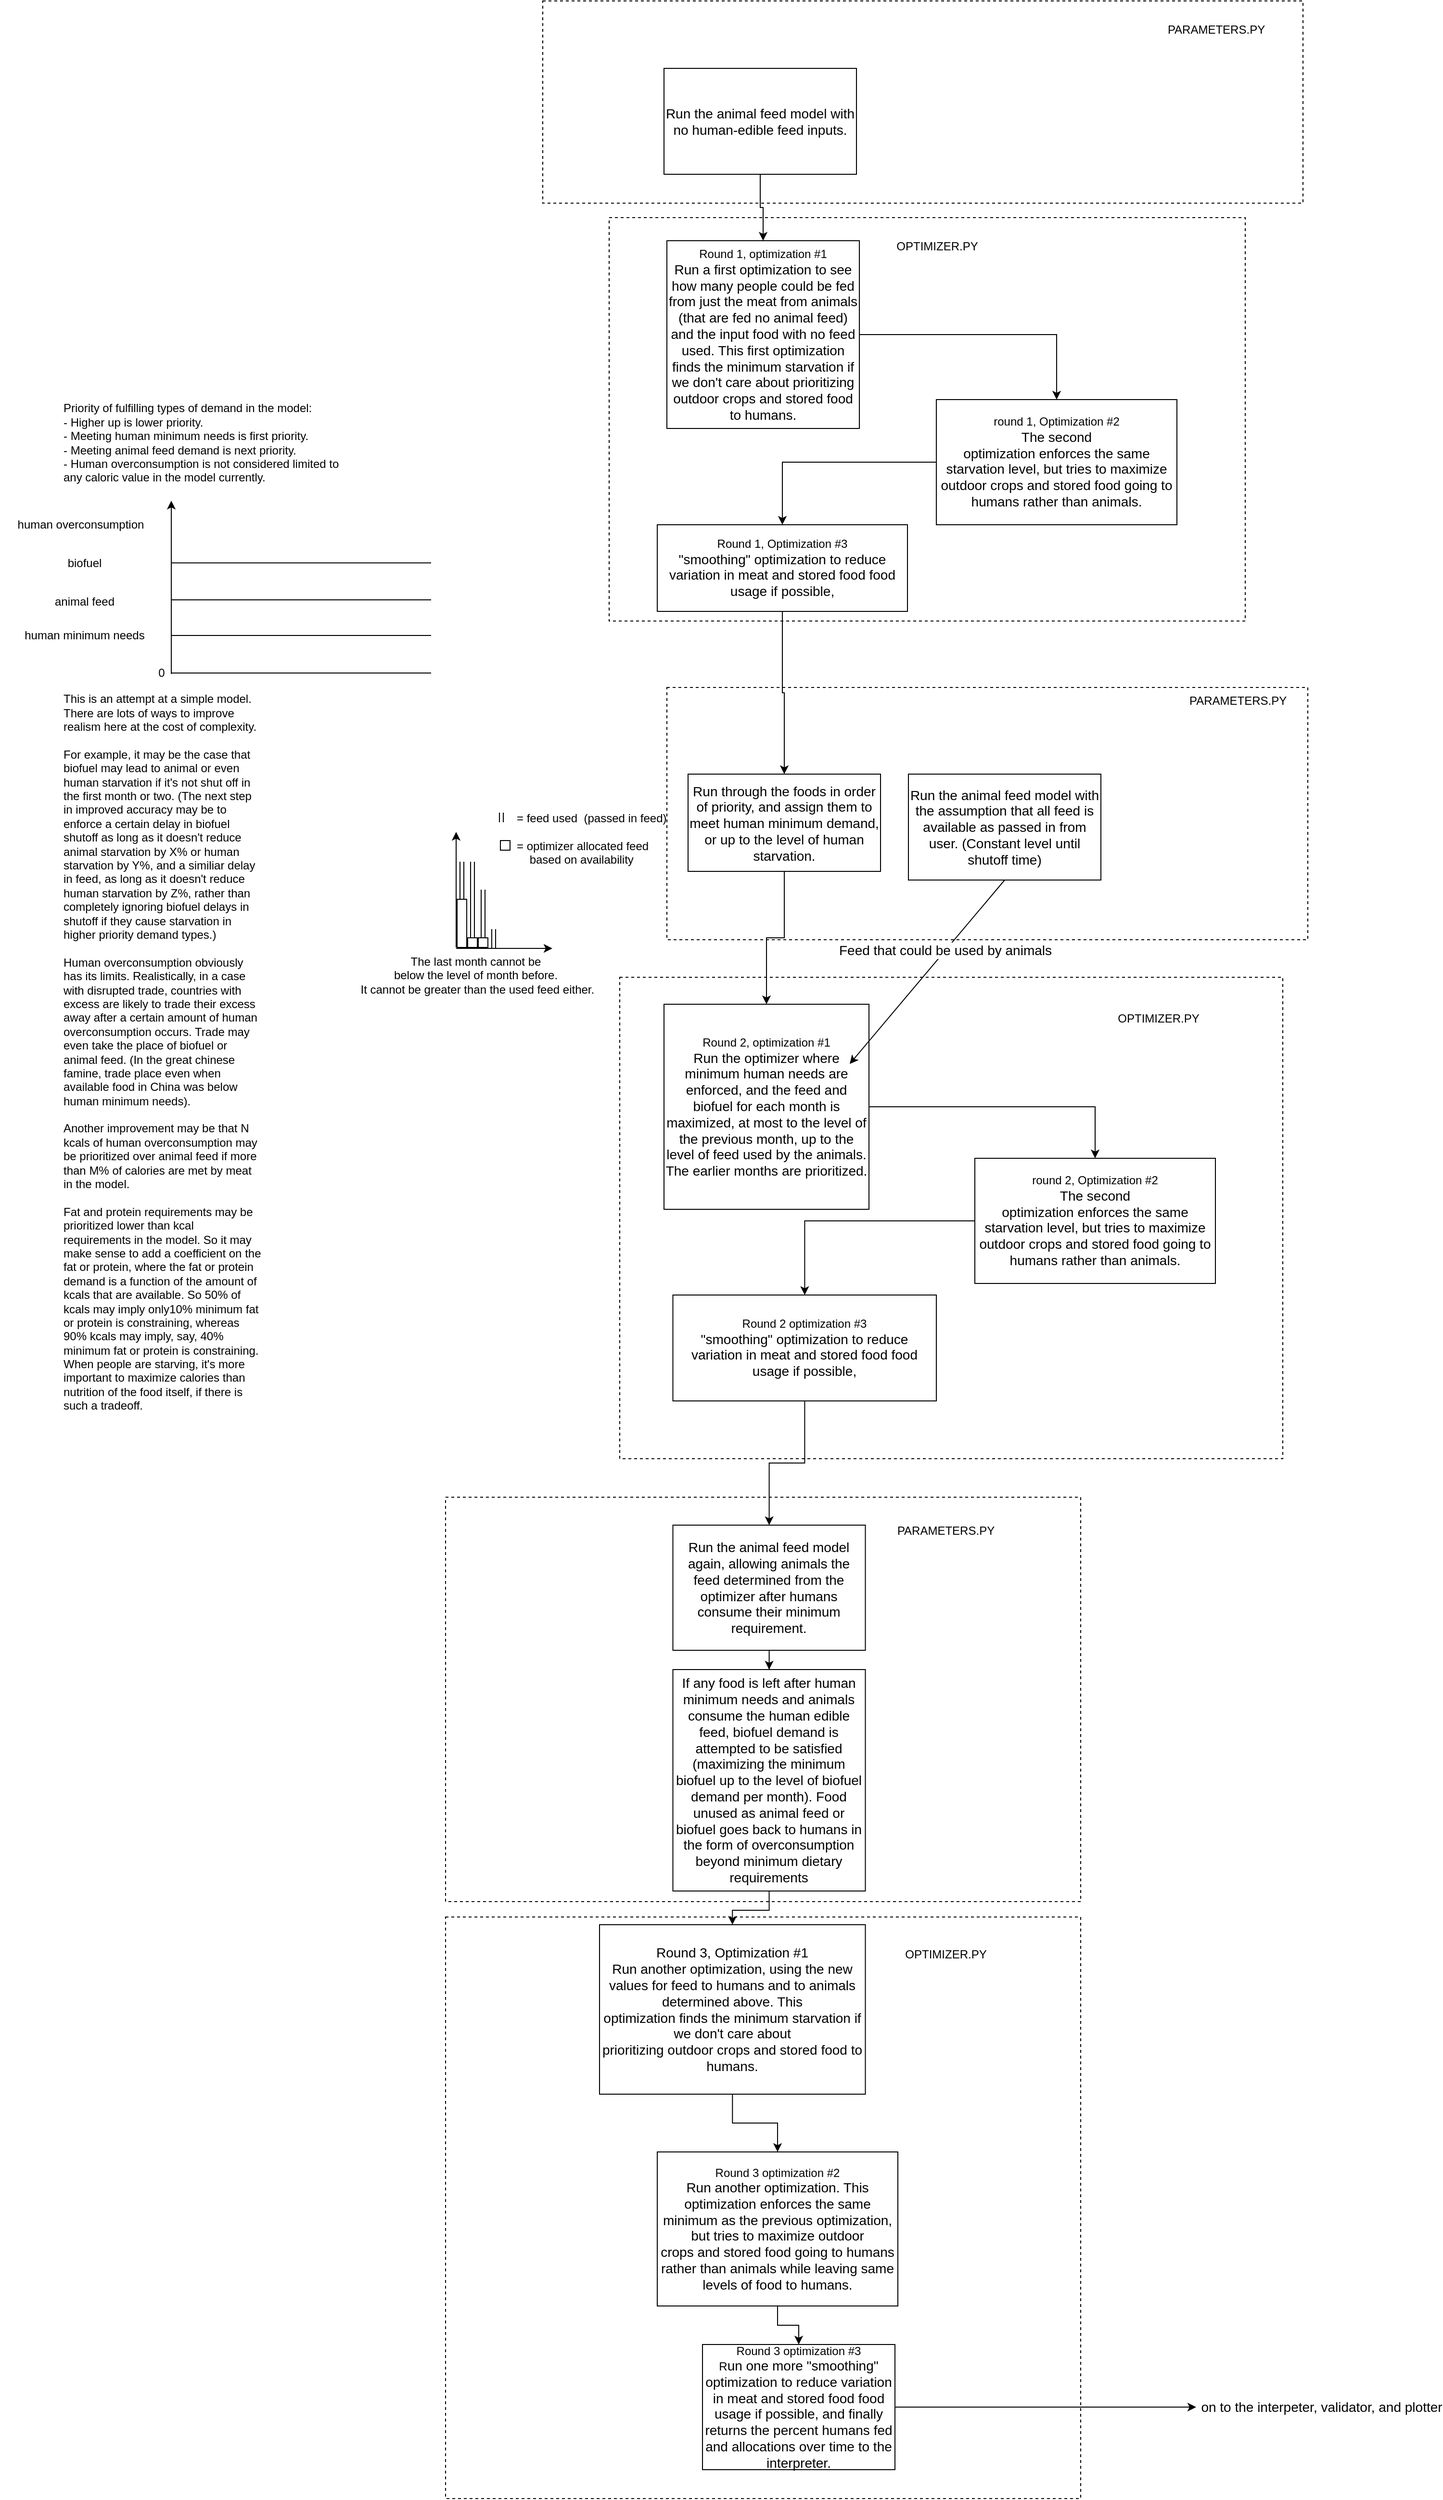 <mxfile version="22.1.16" type="github">
  <diagram name="Page-1" id="jVV0RAuZTFDPRcbFIyok">
    <mxGraphModel dx="1670" dy="3119" grid="1" gridSize="10" guides="1" tooltips="1" connect="1" arrows="1" fold="1" page="1" pageScale="1" pageWidth="1654" pageHeight="2336" math="0" shadow="0">
      <root>
        <mxCell id="0" />
        <mxCell id="1" parent="0" />
        <mxCell id="fFBPuynCDvpoVIscwh-X-29" value="" style="rounded=0;whiteSpace=wrap;html=1;labelBackgroundColor=none;fillColor=none;dashed=1;" parent="1" vertex="1">
          <mxGeometry x="741" y="980" width="689" height="500" as="geometry" />
        </mxCell>
        <mxCell id="fFBPuynCDvpoVIscwh-X-30" value="" style="rounded=0;whiteSpace=wrap;html=1;labelBackgroundColor=none;fillColor=none;dashed=1;" parent="1" vertex="1">
          <mxGeometry x="790" y="679" width="666" height="262" as="geometry" />
        </mxCell>
        <mxCell id="iWHlyYUsSo8P8iGn-lNc-51" value="" style="rounded=0;whiteSpace=wrap;html=1;labelBackgroundColor=none;fillColor=none;dashed=1;" parent="1" vertex="1">
          <mxGeometry x="730" y="191" width="661" height="419" as="geometry" />
        </mxCell>
        <mxCell id="iWHlyYUsSo8P8iGn-lNc-49" value="" style="rounded=0;whiteSpace=wrap;html=1;labelBackgroundColor=none;fillColor=none;dashed=1;" parent="1" vertex="1">
          <mxGeometry x="661" y="-34" width="790" height="210" as="geometry" />
        </mxCell>
        <mxCell id="iWHlyYUsSo8P8iGn-lNc-35" value="" style="rounded=0;whiteSpace=wrap;html=1;labelBackgroundColor=none;fillColor=none;dashed=1;" parent="1" vertex="1">
          <mxGeometry x="560" y="1520" width="660" height="420" as="geometry" />
        </mxCell>
        <mxCell id="iWHlyYUsSo8P8iGn-lNc-37" value="" style="rounded=0;whiteSpace=wrap;html=1;labelBackgroundColor=none;fillColor=none;dashed=1;" parent="1" vertex="1">
          <mxGeometry x="560" y="1956" width="660" height="604" as="geometry" />
        </mxCell>
        <mxCell id="iWHlyYUsSo8P8iGn-lNc-7" value="" style="edgeStyle=orthogonalEdgeStyle;rounded=0;orthogonalLoop=1;jettySize=auto;html=1;entryX=0.5;entryY=0;entryDx=0;entryDy=0;exitX=0.5;exitY=1;exitDx=0;exitDy=0;" parent="1" source="iWHlyYUsSo8P8iGn-lNc-29" target="iWHlyYUsSo8P8iGn-lNc-14" edge="1">
          <mxGeometry x="0.073" y="254" relative="1" as="geometry">
            <mxPoint x="890" y="1860" as="sourcePoint" />
            <mxPoint x="896.5" y="1980" as="targetPoint" />
            <Array as="points" />
            <mxPoint as="offset" />
          </mxGeometry>
        </mxCell>
        <mxCell id="iWHlyYUsSo8P8iGn-lNc-30" style="edgeStyle=orthogonalEdgeStyle;rounded=0;orthogonalLoop=1;jettySize=auto;html=1;entryX=0.5;entryY=0;entryDx=0;entryDy=0;" parent="1" source="iWHlyYUsSo8P8iGn-lNc-5" target="iWHlyYUsSo8P8iGn-lNc-29" edge="1">
          <mxGeometry relative="1" as="geometry" />
        </mxCell>
        <mxCell id="iWHlyYUsSo8P8iGn-lNc-5" value="&lt;font style=&quot;font-size: 14px;&quot;&gt;Run the animal feed model again, allowing animals the feed determined from the optimizer after humans consume their minimum requirement.&lt;/font&gt;" style="rounded=0;whiteSpace=wrap;html=1;" parent="1" vertex="1">
          <mxGeometry x="796.25" y="1549" width="200" height="130" as="geometry" />
        </mxCell>
        <mxCell id="5b77aljqS2cWQifpjOui-2" style="edgeStyle=orthogonalEdgeStyle;rounded=0;orthogonalLoop=1;jettySize=auto;html=1;entryX=0.5;entryY=0;entryDx=0;entryDy=0;" edge="1" parent="1" source="iWHlyYUsSo8P8iGn-lNc-12" target="5b77aljqS2cWQifpjOui-1">
          <mxGeometry relative="1" as="geometry" />
        </mxCell>
        <mxCell id="iWHlyYUsSo8P8iGn-lNc-12" value="Round 1, optimization #1&lt;br&gt;&lt;font style=&quot;font-size: 14px;&quot;&gt;Run a first optimization to see how many people could be fed from just the meat from animals (that are fed no animal feed) and the input food with no feed used. This first optimization finds the minimum starvation if we don&#39;t care about prioritizing outdoor crops and stored food to humans. &lt;br&gt;&lt;/font&gt;" style="rounded=0;whiteSpace=wrap;html=1;" parent="1" vertex="1">
          <mxGeometry x="790" y="215" width="200" height="195" as="geometry" />
        </mxCell>
        <mxCell id="5b77aljqS2cWQifpjOui-15" style="edgeStyle=orthogonalEdgeStyle;rounded=0;orthogonalLoop=1;jettySize=auto;html=1;" edge="1" parent="1" source="iWHlyYUsSo8P8iGn-lNc-14" target="5b77aljqS2cWQifpjOui-14">
          <mxGeometry relative="1" as="geometry" />
        </mxCell>
        <mxCell id="iWHlyYUsSo8P8iGn-lNc-14" value="&lt;div&gt;&lt;font style=&quot;font-size: 14px;&quot;&gt;Round 3, Optimization #1&lt;br&gt;&lt;/font&gt;&lt;/div&gt;&lt;div&gt;&lt;font style=&quot;font-size: 14px;&quot;&gt;Run another optimization, using the new values for feed to humans and to animals determined above&lt;/font&gt;&lt;font style=&quot;font-size: 14px;&quot;&gt;. This&lt;br&gt;&lt;/font&gt;&lt;/div&gt;&lt;font style=&quot;font-size: 14px;&quot;&gt; optimization finds the minimum starvation if we don&#39;t care about &lt;br&gt;prioritizing outdoor crops and stored food to humans. &lt;br&gt;&lt;/font&gt;" style="rounded=0;whiteSpace=wrap;html=1;" parent="1" vertex="1">
          <mxGeometry x="720" y="1964" width="276.25" height="176" as="geometry" />
        </mxCell>
        <mxCell id="iWHlyYUsSo8P8iGn-lNc-16" style="edgeStyle=orthogonalEdgeStyle;rounded=0;orthogonalLoop=1;jettySize=auto;html=1;entryX=0.5;entryY=0;entryDx=0;entryDy=0;" parent="1" source="iWHlyYUsSo8P8iGn-lNc-15" target="iWHlyYUsSo8P8iGn-lNc-12" edge="1">
          <mxGeometry relative="1" as="geometry" />
        </mxCell>
        <mxCell id="iWHlyYUsSo8P8iGn-lNc-15" value="&lt;font style=&quot;font-size: 14px;&quot;&gt;Run the animal feed model with no human-edible feed inputs.&lt;br&gt;&lt;/font&gt;" style="rounded=0;whiteSpace=wrap;html=1;" parent="1" vertex="1">
          <mxGeometry x="787" y="36" width="200" height="110" as="geometry" />
        </mxCell>
        <mxCell id="iWHlyYUsSo8P8iGn-lNc-33" value="" style="edgeStyle=orthogonalEdgeStyle;rounded=0;orthogonalLoop=1;jettySize=auto;html=1;" parent="1" source="iWHlyYUsSo8P8iGn-lNc-18" edge="1">
          <mxGeometry x="1" y="-12" relative="1" as="geometry">
            <mxPoint x="1340" y="2465" as="targetPoint" />
            <mxPoint x="10" y="-5" as="offset" />
          </mxGeometry>
        </mxCell>
        <mxCell id="iWHlyYUsSo8P8iGn-lNc-34" value="&lt;font style=&quot;font-size: 14px;&quot;&gt;on to the interpeter, validator, and plotter&lt;/font&gt;" style="edgeLabel;html=1;align=center;verticalAlign=middle;resizable=0;points=[];" parent="iWHlyYUsSo8P8iGn-lNc-33" vertex="1" connectable="0">
          <mxGeometry x="-0.026" y="-1" relative="1" as="geometry">
            <mxPoint x="290" y="-1" as="offset" />
          </mxGeometry>
        </mxCell>
        <mxCell id="iWHlyYUsSo8P8iGn-lNc-18" value="Round 3 optimization #3&lt;br&gt;R&lt;font style=&quot;font-size: 14px;&quot;&gt;un one more &quot;smoothing&quot; optimization to reduce variation in meat and stored food food usage if possible, and finally returns the percent humans fed and allocations over time to the interpreter.&lt;br&gt;&lt;/font&gt;" style="rounded=0;whiteSpace=wrap;html=1;" parent="1" vertex="1">
          <mxGeometry x="827" y="2400" width="200" height="130" as="geometry" />
        </mxCell>
        <mxCell id="iWHlyYUsSo8P8iGn-lNc-29" value="&lt;font style=&quot;font-size: 14px;&quot;&gt;If any food is left after human minimum needs and animals consume the human edible feed, biofuel demand is attempted to be satisfied (maximizing the minimum biofuel up to the level of biofuel demand per month).&lt;/font&gt;&lt;font style=&quot;font-size: 14px;&quot;&gt; Food unused as animal feed or biofuel goes back to humans in the form of overconsumption beyond minimum dietary requirements&lt;/font&gt;" style="rounded=0;whiteSpace=wrap;html=1;" parent="1" vertex="1">
          <mxGeometry x="796.25" y="1699" width="200" height="230" as="geometry" />
        </mxCell>
        <mxCell id="iWHlyYUsSo8P8iGn-lNc-39" value="OPTIMIZER.PY" style="text;html=1;strokeColor=none;fillColor=none;align=center;verticalAlign=middle;whiteSpace=wrap;rounded=0;" parent="1" vertex="1">
          <mxGeometry x="1050" y="1980" width="60" height="30" as="geometry" />
        </mxCell>
        <mxCell id="iWHlyYUsSo8P8iGn-lNc-41" value="PARAMETERS.PY" style="text;html=1;strokeColor=none;fillColor=none;align=center;verticalAlign=middle;whiteSpace=wrap;rounded=0;" parent="1" vertex="1">
          <mxGeometry x="1050" y="1540" width="60" height="30" as="geometry" />
        </mxCell>
        <mxCell id="iWHlyYUsSo8P8iGn-lNc-50" value="PARAMETERS.PY" style="text;html=1;strokeColor=none;fillColor=none;align=center;verticalAlign=middle;whiteSpace=wrap;rounded=0;" parent="1" vertex="1">
          <mxGeometry x="1331" y="-19" width="60" height="30" as="geometry" />
        </mxCell>
        <mxCell id="iWHlyYUsSo8P8iGn-lNc-52" value="OPTIMIZER.PY" style="text;html=1;strokeColor=none;fillColor=none;align=center;verticalAlign=middle;whiteSpace=wrap;rounded=0;" parent="1" vertex="1">
          <mxGeometry x="1041" y="206" width="60" height="30" as="geometry" />
        </mxCell>
        <mxCell id="iWHlyYUsSo8P8iGn-lNc-53" value="" style="endArrow=classic;html=1;rounded=0;" parent="1" edge="1">
          <mxGeometry width="50" height="50" relative="1" as="geometry">
            <mxPoint x="275" y="665" as="sourcePoint" />
            <mxPoint x="275" y="485" as="targetPoint" />
          </mxGeometry>
        </mxCell>
        <mxCell id="iWHlyYUsSo8P8iGn-lNc-56" value="" style="endArrow=none;html=1;rounded=0;" parent="1" edge="1">
          <mxGeometry width="50" height="50" relative="1" as="geometry">
            <mxPoint x="275" y="625" as="sourcePoint" />
            <mxPoint x="545" y="625" as="targetPoint" />
          </mxGeometry>
        </mxCell>
        <mxCell id="iWHlyYUsSo8P8iGn-lNc-57" value="" style="endArrow=none;html=1;rounded=0;" parent="1" edge="1">
          <mxGeometry width="50" height="50" relative="1" as="geometry">
            <mxPoint x="275" y="588" as="sourcePoint" />
            <mxPoint x="545" y="588" as="targetPoint" />
          </mxGeometry>
        </mxCell>
        <mxCell id="iWHlyYUsSo8P8iGn-lNc-58" value="human minimum needs" style="text;html=1;strokeColor=none;fillColor=none;align=center;verticalAlign=middle;whiteSpace=wrap;rounded=0;" parent="1" vertex="1">
          <mxGeometry x="97" y="610" width="176" height="30" as="geometry" />
        </mxCell>
        <mxCell id="iWHlyYUsSo8P8iGn-lNc-59" value="animal feed" style="text;html=1;strokeColor=none;fillColor=none;align=center;verticalAlign=middle;whiteSpace=wrap;rounded=0;" parent="1" vertex="1">
          <mxGeometry x="140" y="575" width="90" height="30" as="geometry" />
        </mxCell>
        <mxCell id="iWHlyYUsSo8P8iGn-lNc-60" value="biofuel" style="text;html=1;strokeColor=none;fillColor=none;align=center;verticalAlign=middle;whiteSpace=wrap;rounded=0;" parent="1" vertex="1">
          <mxGeometry x="155" y="535" width="60" height="30" as="geometry" />
        </mxCell>
        <mxCell id="iWHlyYUsSo8P8iGn-lNc-61" value="" style="endArrow=none;html=1;rounded=0;" parent="1" edge="1">
          <mxGeometry width="50" height="50" relative="1" as="geometry">
            <mxPoint x="275" y="549.64" as="sourcePoint" />
            <mxPoint x="545" y="549.64" as="targetPoint" />
          </mxGeometry>
        </mxCell>
        <mxCell id="iWHlyYUsSo8P8iGn-lNc-62" value="human overconsumption" style="text;html=1;strokeColor=none;fillColor=none;align=center;verticalAlign=middle;whiteSpace=wrap;rounded=0;" parent="1" vertex="1">
          <mxGeometry x="101" y="495" width="160" height="30" as="geometry" />
        </mxCell>
        <mxCell id="iWHlyYUsSo8P8iGn-lNc-63" value="" style="endArrow=none;html=1;rounded=0;" parent="1" edge="1">
          <mxGeometry width="50" height="50" relative="1" as="geometry">
            <mxPoint x="275" y="664" as="sourcePoint" />
            <mxPoint x="545" y="664" as="targetPoint" />
          </mxGeometry>
        </mxCell>
        <mxCell id="iWHlyYUsSo8P8iGn-lNc-64" value="0" style="text;html=1;strokeColor=none;fillColor=none;align=center;verticalAlign=middle;whiteSpace=wrap;rounded=0;" parent="1" vertex="1">
          <mxGeometry x="215" y="649" width="100" height="30" as="geometry" />
        </mxCell>
        <mxCell id="iWHlyYUsSo8P8iGn-lNc-65" value="Priority of fulfilling types of demand in the model:&lt;br&gt;- Higher up is lower priority.&lt;br&gt;&lt;div&gt;- Meeting human minimum needs is first priority.&lt;/div&gt;&lt;div&gt;- Meeting animal feed demand is next priority.&lt;br&gt;&lt;/div&gt;- Human overconsumption is not considered limited to any caloric value in the model currently." style="text;html=1;strokeColor=none;fillColor=none;align=left;verticalAlign=middle;whiteSpace=wrap;rounded=0;" parent="1" vertex="1">
          <mxGeometry x="161" y="375" width="310" height="100" as="geometry" />
        </mxCell>
        <mxCell id="iWHlyYUsSo8P8iGn-lNc-66" value="This is an attempt at a simple model. There are lots of ways to improve realism here at the cost of complexity.&lt;br&gt;&lt;br&gt;&lt;div&gt;For example, it may be the case that biofuel may lead to animal or even human starvation if it&#39;s not shut off in the first month or two. (The next step in improved accuracy may be to enforce a certain delay in biofuel shutoff as long as it doesn&#39;t reduce animal starvation by X% or human starvation by Y%, and a similiar delay in feed, as long as it doesn&#39;t reduce human starvation by Z%, rather than completely ignoring biofuel delays in shutoff if they cause starvation in higher priority demand types.)&lt;/div&gt;&lt;br&gt;&lt;div&gt;Human overconsumption obviously has its limits. Realistically, in a case with disrupted trade, countries with excess are likely to trade their excess away after a certain amount of human overconsumption occurs. Trade may even take the place of biofuel or animal feed. (In the great chinese famine, trade  place even when available food in China was below human minimum needs).&lt;br&gt;&lt;br&gt;Another improvement may be that N kcals of human overconsumption may be prioritized over animal feed if more than M% of calories are met by meat in the model.&amp;nbsp; &lt;br&gt;&lt;/div&gt;&lt;div&gt;&lt;br&gt;Fat and protein requirements may be prioritized lower than kcal requirements in the model. So it may make sense to add a coefficient on the fat or protein, where the fat or protein demand is a function of the amount of kcals that are available. So 50% of kcals may imply only10% minimum fat or protein is constraining, whereas 90% kcals may imply, say, 40% minimum fat or protein is constraining. When people are starving, it&#39;s more important to maximize calories than nutrition of the food itself, if there is such a tradeoff.&lt;br&gt;&lt;/div&gt;" style="text;html=1;strokeColor=none;fillColor=none;align=left;verticalAlign=middle;whiteSpace=wrap;rounded=0;" parent="1" vertex="1">
          <mxGeometry x="161" y="688" width="210" height="740" as="geometry" />
        </mxCell>
        <mxCell id="fFBPuynCDvpoVIscwh-X-1" value="&lt;font style=&quot;font-size: 14px;&quot;&gt;Run the animal feed model with the assumption that all feed is available as passed in from user. (Constant level until shutoff time)&lt;br&gt;&lt;/font&gt;" style="rounded=0;whiteSpace=wrap;html=1;" parent="1" vertex="1">
          <mxGeometry x="1041" y="769" width="200" height="110" as="geometry" />
        </mxCell>
        <mxCell id="5b77aljqS2cWQifpjOui-11" style="edgeStyle=orthogonalEdgeStyle;rounded=0;orthogonalLoop=1;jettySize=auto;html=1;entryX=0.5;entryY=0;entryDx=0;entryDy=0;" edge="1" parent="1" source="fFBPuynCDvpoVIscwh-X-3" target="5b77aljqS2cWQifpjOui-10">
          <mxGeometry relative="1" as="geometry" />
        </mxCell>
        <mxCell id="fFBPuynCDvpoVIscwh-X-3" value="Round 2, optimization #1&lt;br&gt;&lt;div&gt;&lt;font style=&quot;font-size: 14px;&quot;&gt;Run the optimizer where minimum human needs are enforced, and the feed and biofuel for each month is maximized, at most to the level of the previous month, up to the level of feed used by the animals.&lt;/font&gt;&lt;/div&gt;&lt;font style=&quot;font-size: 14px;&quot;&gt;The earlier months are prioritized.&lt;br&gt;&lt;/font&gt;" style="whiteSpace=wrap;html=1;aspect=fixed;" parent="1" vertex="1">
          <mxGeometry x="787" y="1008" width="213" height="213" as="geometry" />
        </mxCell>
        <mxCell id="fFBPuynCDvpoVIscwh-X-5" value="" style="endArrow=classic;html=1;rounded=0;entryX=1;entryY=0.5;entryDx=0;entryDy=0;exitX=0.5;exitY=1;exitDx=0;exitDy=0;" parent="1" source="fFBPuynCDvpoVIscwh-X-1" edge="1">
          <mxGeometry width="50" height="50" relative="1" as="geometry">
            <mxPoint x="1278" y="1070" as="sourcePoint" />
            <mxPoint x="980" y="1070" as="targetPoint" />
          </mxGeometry>
        </mxCell>
        <mxCell id="fFBPuynCDvpoVIscwh-X-27" value="&lt;font style=&quot;font-size: 14px;&quot;&gt;&lt;font style=&quot;font-size: 14px;&quot;&gt;Feed that could be used by animals&lt;/font&gt;&lt;/font&gt;" style="edgeLabel;html=1;align=center;verticalAlign=middle;resizable=0;points=[];" parent="fFBPuynCDvpoVIscwh-X-5" vertex="1" connectable="0">
          <mxGeometry x="-0.236" y="-1" relative="1" as="geometry">
            <mxPoint as="offset" />
          </mxGeometry>
        </mxCell>
        <mxCell id="fFBPuynCDvpoVIscwh-X-7" value="" style="endArrow=classic;html=1;rounded=0;" parent="1" edge="1">
          <mxGeometry width="50" height="50" relative="1" as="geometry">
            <mxPoint x="571" y="950" as="sourcePoint" />
            <mxPoint x="671" y="950" as="targetPoint" />
          </mxGeometry>
        </mxCell>
        <mxCell id="fFBPuynCDvpoVIscwh-X-8" value="" style="endArrow=classic;html=1;rounded=0;" parent="1" edge="1">
          <mxGeometry width="50" height="50" relative="1" as="geometry">
            <mxPoint x="571" y="949" as="sourcePoint" />
            <mxPoint x="571" y="829" as="targetPoint" />
          </mxGeometry>
        </mxCell>
        <mxCell id="fFBPuynCDvpoVIscwh-X-10" value="" style="shape=link;html=1;rounded=0;labelBorderColor=default;labelBackgroundColor=#050505;" parent="1" edge="1">
          <mxGeometry width="100" relative="1" as="geometry">
            <mxPoint x="577" y="950" as="sourcePoint" />
            <mxPoint x="577" y="860" as="targetPoint" />
          </mxGeometry>
        </mxCell>
        <mxCell id="fFBPuynCDvpoVIscwh-X-11" value="" style="shape=link;html=1;rounded=0;labelBorderColor=default;labelBackgroundColor=#050505;fillColor=#fff2cc;strokeColor=#000000;" parent="1" edge="1">
          <mxGeometry width="100" relative="1" as="geometry">
            <mxPoint x="588" y="950" as="sourcePoint" />
            <mxPoint x="588" y="860" as="targetPoint" />
          </mxGeometry>
        </mxCell>
        <mxCell id="fFBPuynCDvpoVIscwh-X-12" value="" style="shape=link;html=1;rounded=0;labelBorderColor=default;labelBackgroundColor=#050505;" parent="1" edge="1">
          <mxGeometry width="100" relative="1" as="geometry">
            <mxPoint x="599" y="950" as="sourcePoint" />
            <mxPoint x="599" y="889" as="targetPoint" />
          </mxGeometry>
        </mxCell>
        <mxCell id="fFBPuynCDvpoVIscwh-X-13" value="" style="shape=link;html=1;rounded=0;labelBorderColor=default;labelBackgroundColor=#050505;" parent="1" edge="1">
          <mxGeometry width="100" relative="1" as="geometry">
            <mxPoint x="610" y="950" as="sourcePoint" />
            <mxPoint x="610" y="930" as="targetPoint" />
          </mxGeometry>
        </mxCell>
        <mxCell id="fFBPuynCDvpoVIscwh-X-17" value="" style="rounded=0;whiteSpace=wrap;html=1;" parent="1" vertex="1">
          <mxGeometry x="572" y="899" width="10" height="50" as="geometry" />
        </mxCell>
        <mxCell id="fFBPuynCDvpoVIscwh-X-19" value="" style="rounded=0;whiteSpace=wrap;html=1;movable=1;resizable=1;rotatable=1;deletable=1;editable=1;locked=0;connectable=1;" parent="1" vertex="1">
          <mxGeometry x="583" y="939" width="10" height="10" as="geometry" />
        </mxCell>
        <mxCell id="fFBPuynCDvpoVIscwh-X-20" value="" style="rounded=0;whiteSpace=wrap;html=1;movable=1;resizable=1;rotatable=1;deletable=1;editable=1;locked=0;connectable=1;" parent="1" vertex="1">
          <mxGeometry x="594" y="939" width="10" height="10" as="geometry" />
        </mxCell>
        <mxCell id="fFBPuynCDvpoVIscwh-X-21" value="" style="shape=link;html=1;rounded=0;labelBorderColor=default;labelBackgroundColor=#050505;" parent="1" edge="1">
          <mxGeometry width="100" relative="1" as="geometry">
            <mxPoint x="618" y="819" as="sourcePoint" />
            <mxPoint x="618" y="809" as="targetPoint" />
          </mxGeometry>
        </mxCell>
        <mxCell id="fFBPuynCDvpoVIscwh-X-22" value="&lt;div align=&quot;left&quot;&gt;= feed used&amp;nbsp; (passed in feed)&amp;nbsp; &lt;br&gt;&lt;/div&gt;&lt;div align=&quot;left&quot;&gt;&lt;br&gt;&lt;/div&gt;&lt;div align=&quot;left&quot;&gt;= optimizer allocated feed&lt;br&gt;&lt;/div&gt;&amp;nbsp;&amp;nbsp;&amp;nbsp; based on availability" style="text;html=1;align=left;verticalAlign=middle;resizable=0;points=[];autosize=1;strokeColor=none;fillColor=none;" parent="1" vertex="1">
          <mxGeometry x="632" y="801" width="180" height="70" as="geometry" />
        </mxCell>
        <mxCell id="fFBPuynCDvpoVIscwh-X-23" value="" style="rounded=0;whiteSpace=wrap;html=1;movable=1;resizable=1;rotatable=1;deletable=1;editable=1;locked=0;connectable=1;" parent="1" vertex="1">
          <mxGeometry x="617" y="838" width="10" height="10" as="geometry" />
        </mxCell>
        <mxCell id="fFBPuynCDvpoVIscwh-X-24" value="&lt;div&gt;The last month cannot be &lt;br&gt;&lt;/div&gt;&lt;div&gt;below the level of month before.&lt;/div&gt;&amp;nbsp;It cannot be greater than the used feed either." style="text;html=1;align=center;verticalAlign=middle;resizable=0;points=[];autosize=1;strokeColor=none;fillColor=none;" parent="1" vertex="1">
          <mxGeometry x="456" y="948" width="270" height="60" as="geometry" />
        </mxCell>
        <mxCell id="fFBPuynCDvpoVIscwh-X-33" style="edgeStyle=orthogonalEdgeStyle;rounded=0;orthogonalLoop=1;jettySize=auto;html=1;" parent="1" source="fFBPuynCDvpoVIscwh-X-25" target="fFBPuynCDvpoVIscwh-X-3" edge="1">
          <mxGeometry relative="1" as="geometry" />
        </mxCell>
        <mxCell id="fFBPuynCDvpoVIscwh-X-25" value="&lt;font style=&quot;font-size: 14px;&quot;&gt;Run through the foods in order of priority, and assign them to meet human minimum demand, or up to the level of human starvation.&lt;/font&gt;" style="rounded=0;whiteSpace=wrap;html=1;" parent="1" vertex="1">
          <mxGeometry x="812" y="769" width="200" height="101" as="geometry" />
        </mxCell>
        <UserObject label="PARAMETERS.PY" link="PARAMETERS.PY" id="fFBPuynCDvpoVIscwh-X-35">
          <mxCell style="text;whiteSpace=wrap;html=1;" parent="1" vertex="1">
            <mxGeometry x="1331" y="679" width="130" height="40" as="geometry" />
          </mxCell>
        </UserObject>
        <mxCell id="fFBPuynCDvpoVIscwh-X-36" value="OPTIMIZER.PY" style="text;html=1;strokeColor=none;fillColor=none;align=center;verticalAlign=middle;whiteSpace=wrap;rounded=0;" parent="1" vertex="1">
          <mxGeometry x="1271" y="1008" width="60" height="30" as="geometry" />
        </mxCell>
        <mxCell id="5b77aljqS2cWQifpjOui-4" style="edgeStyle=orthogonalEdgeStyle;rounded=0;orthogonalLoop=1;jettySize=auto;html=1;entryX=0.5;entryY=0;entryDx=0;entryDy=0;" edge="1" parent="1" source="5b77aljqS2cWQifpjOui-1" target="5b77aljqS2cWQifpjOui-3">
          <mxGeometry relative="1" as="geometry" />
        </mxCell>
        <mxCell id="5b77aljqS2cWQifpjOui-1" value=" round 1, Optimization #2&lt;br&gt;&lt;font style=&quot;font-size: 14px;&quot;&gt;The second &lt;br&gt;optimization enforces the same starvation level, but tries to maximize &lt;br&gt;outdoor crops and stored food going to humans rather than animals.&lt;/font&gt;" style="rounded=0;whiteSpace=wrap;html=1;" vertex="1" parent="1">
          <mxGeometry x="1070" y="380" width="250" height="130" as="geometry" />
        </mxCell>
        <mxCell id="5b77aljqS2cWQifpjOui-5" style="edgeStyle=orthogonalEdgeStyle;rounded=0;orthogonalLoop=1;jettySize=auto;html=1;" edge="1" parent="1" source="5b77aljqS2cWQifpjOui-3" target="fFBPuynCDvpoVIscwh-X-25">
          <mxGeometry relative="1" as="geometry" />
        </mxCell>
        <mxCell id="5b77aljqS2cWQifpjOui-3" value="Round 1, Optimization #3&lt;br&gt;&lt;div&gt;&lt;font style=&quot;font-size: 14px;&quot;&gt;&quot;smoothing&quot; optimization to reduce variation in meat and stored food food usage if possible, &lt;/font&gt;&lt;/div&gt;" style="rounded=0;whiteSpace=wrap;html=1;" vertex="1" parent="1">
          <mxGeometry x="780" y="510" width="260" height="90" as="geometry" />
        </mxCell>
        <mxCell id="5b77aljqS2cWQifpjOui-13" style="edgeStyle=orthogonalEdgeStyle;rounded=0;orthogonalLoop=1;jettySize=auto;html=1;" edge="1" parent="1" source="5b77aljqS2cWQifpjOui-9" target="iWHlyYUsSo8P8iGn-lNc-5">
          <mxGeometry relative="1" as="geometry" />
        </mxCell>
        <mxCell id="5b77aljqS2cWQifpjOui-9" value="&lt;div&gt;Round 2 optimization #3&lt;br&gt;&lt;/div&gt;&lt;div&gt;&lt;font style=&quot;font-size: 14px;&quot;&gt;&quot;smoothing&quot; optimization to reduce variation in meat and stored food food usage if possible, &lt;/font&gt;&lt;/div&gt;" style="rounded=0;whiteSpace=wrap;html=1;" vertex="1" parent="1">
          <mxGeometry x="796.25" y="1310" width="273.75" height="110" as="geometry" />
        </mxCell>
        <mxCell id="5b77aljqS2cWQifpjOui-12" style="edgeStyle=orthogonalEdgeStyle;rounded=0;orthogonalLoop=1;jettySize=auto;html=1;" edge="1" parent="1" source="5b77aljqS2cWQifpjOui-10" target="5b77aljqS2cWQifpjOui-9">
          <mxGeometry relative="1" as="geometry" />
        </mxCell>
        <mxCell id="5b77aljqS2cWQifpjOui-10" value=" round 2, Optimization #2&lt;br&gt;&lt;font style=&quot;font-size: 14px;&quot;&gt;The second &lt;br&gt;optimization enforces the same starvation level, but tries to maximize &lt;br&gt;outdoor crops and stored food going to humans rather than animals.&lt;/font&gt;" style="rounded=0;whiteSpace=wrap;html=1;" vertex="1" parent="1">
          <mxGeometry x="1110" y="1168" width="250" height="130" as="geometry" />
        </mxCell>
        <mxCell id="5b77aljqS2cWQifpjOui-16" style="edgeStyle=orthogonalEdgeStyle;rounded=0;orthogonalLoop=1;jettySize=auto;html=1;" edge="1" parent="1" source="5b77aljqS2cWQifpjOui-14" target="iWHlyYUsSo8P8iGn-lNc-18">
          <mxGeometry relative="1" as="geometry" />
        </mxCell>
        <mxCell id="5b77aljqS2cWQifpjOui-14" value="Round 3 optimization #2&lt;br&gt;&lt;font style=&quot;font-size: 14px;&quot;&gt;Run another optimization. This&lt;br&gt;optimization enforces the same minimum as the previous optimization, but tries to maximize outdoor &lt;br&gt;crops and stored food going to humans rather than animals while leaving same levels of food to humans.&lt;/font&gt;" style="rounded=0;whiteSpace=wrap;html=1;" vertex="1" parent="1">
          <mxGeometry x="780" y="2200" width="250" height="160" as="geometry" />
        </mxCell>
      </root>
    </mxGraphModel>
  </diagram>
</mxfile>
